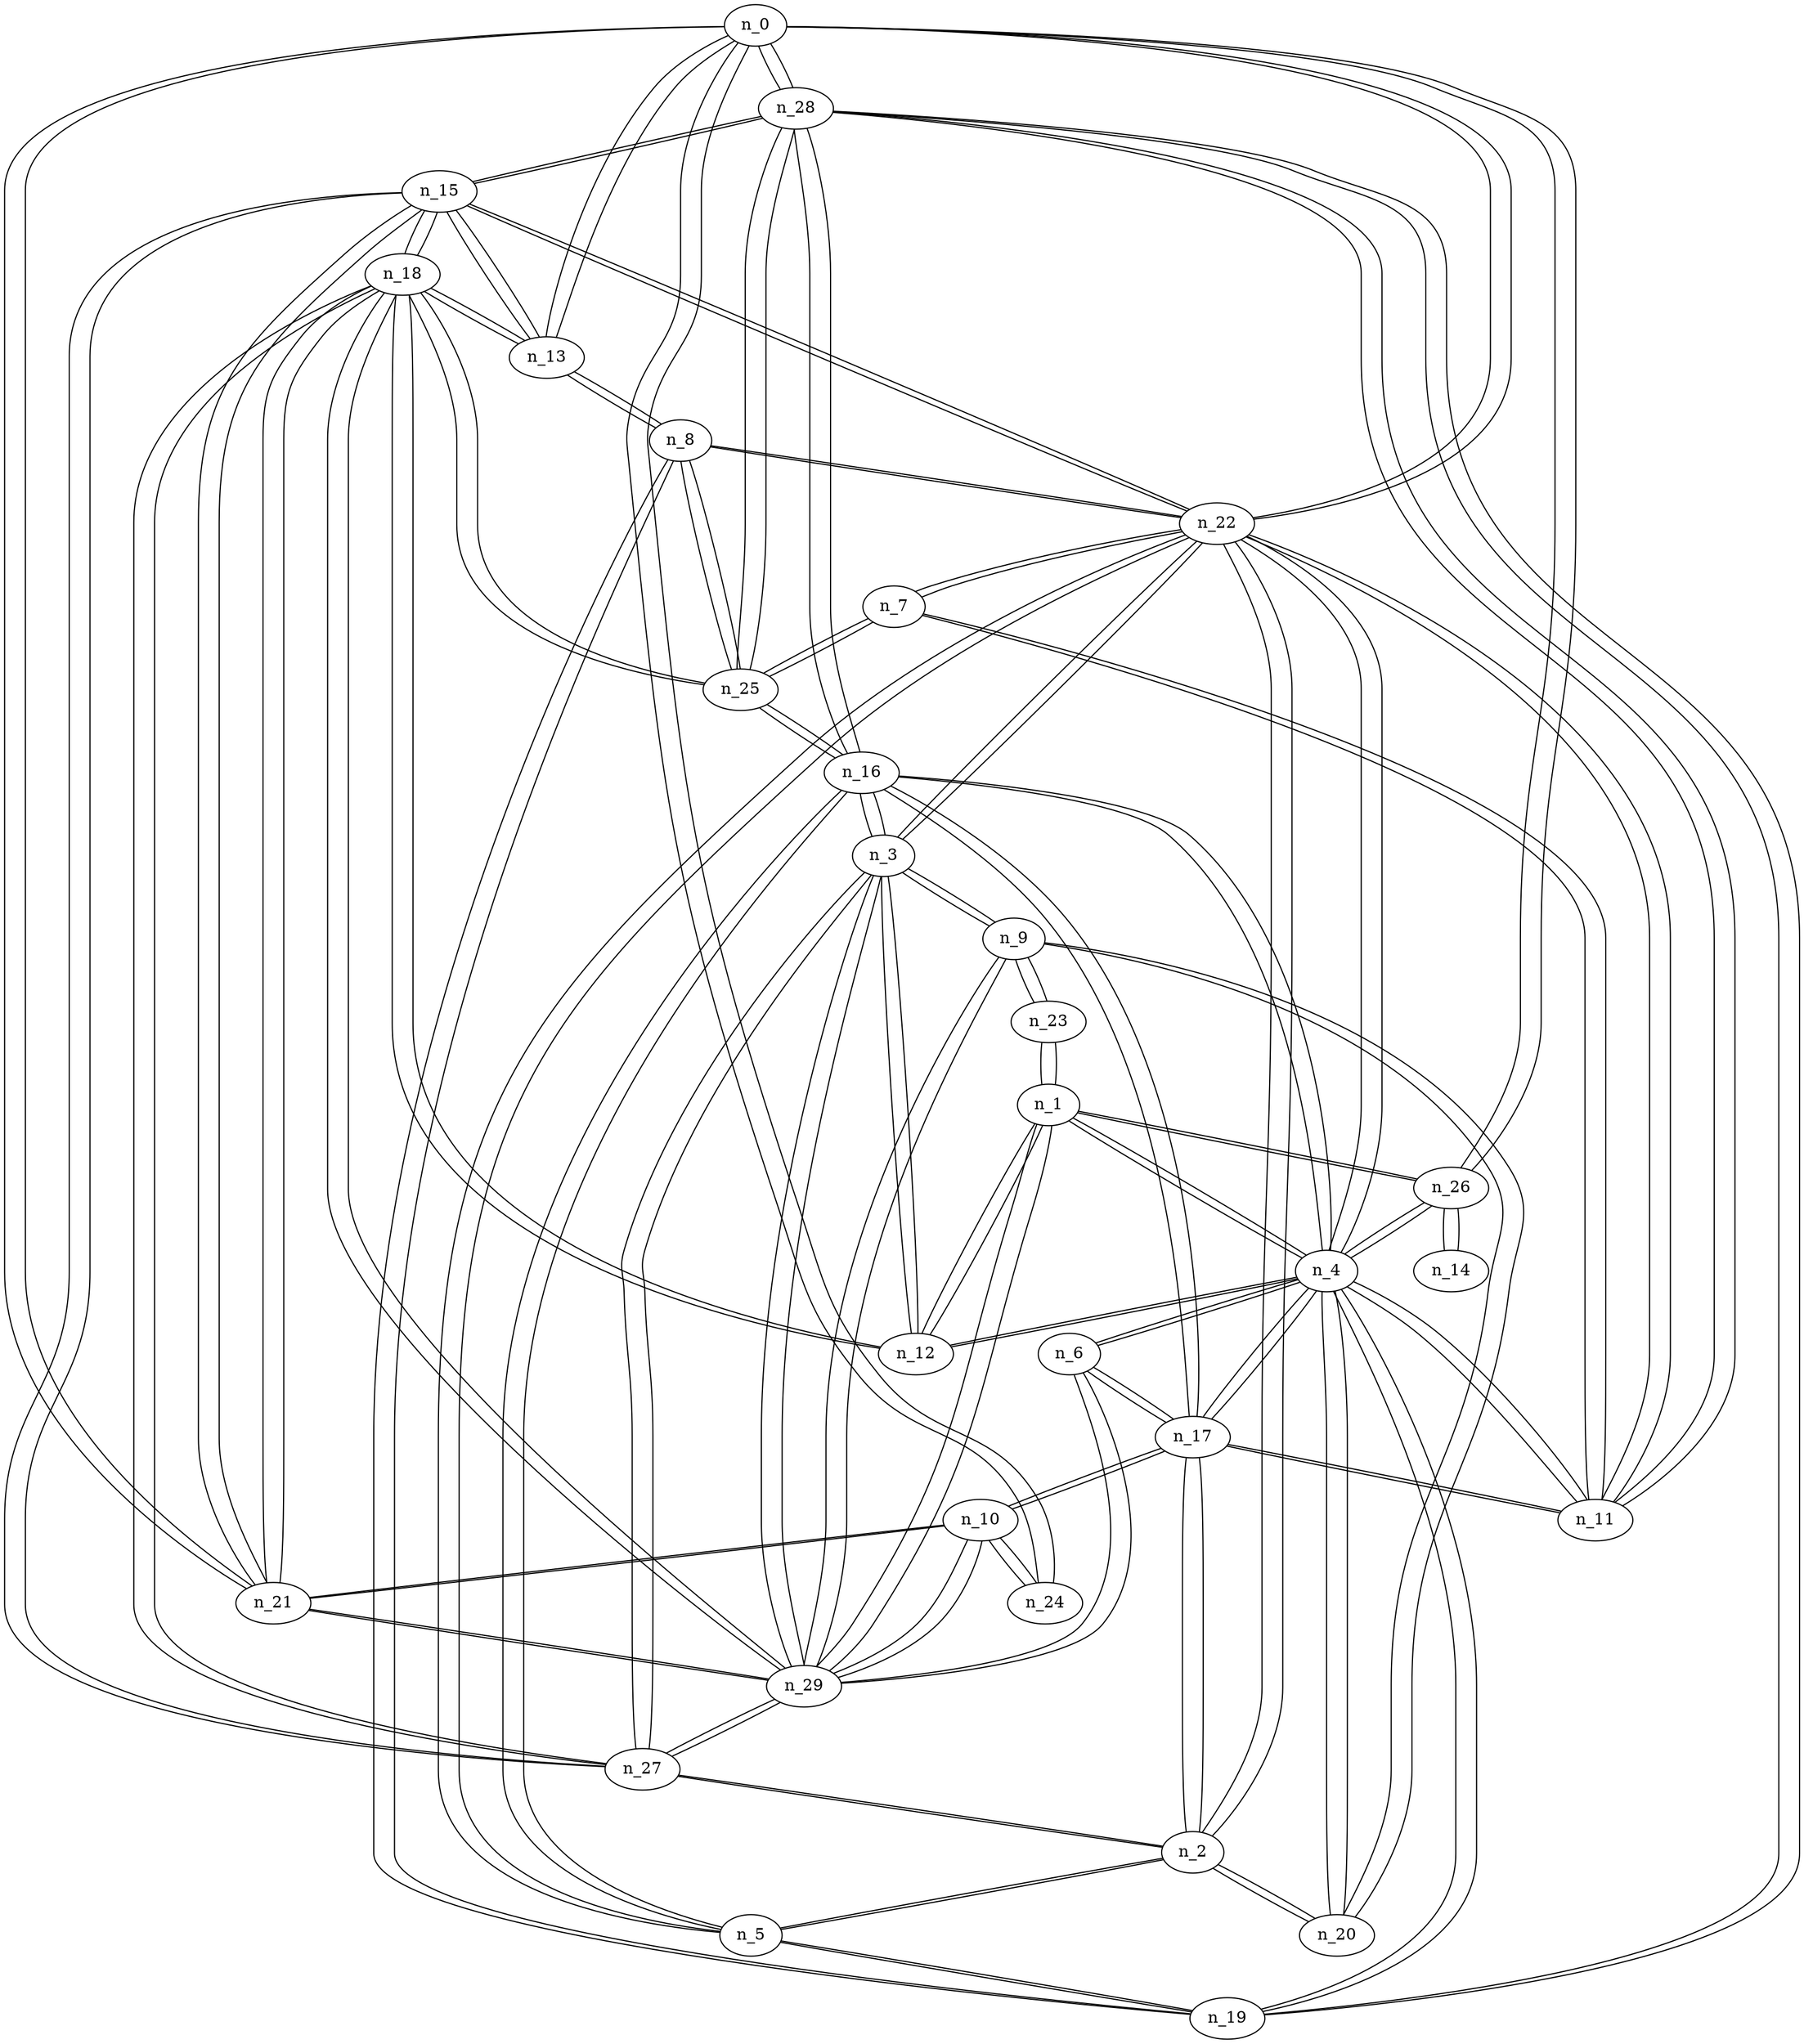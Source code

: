 graph g4 {
n_0--n_28
n_0--n_26
n_0--n_22
n_0--n_13
n_0--n_21
n_0--n_24
n_1--n_12
n_1--n_4
n_1--n_23
n_1--n_26
n_1--n_29
n_2--n_5
n_2--n_27
n_2--n_20
n_2--n_22
n_2--n_17
n_3--n_9
n_3--n_22
n_3--n_29
n_3--n_27
n_3--n_16
n_3--n_12
n_4--n_12
n_4--n_17
n_4--n_22
n_4--n_26
n_4--n_1
n_4--n_19
n_4--n_16
n_4--n_11
n_4--n_6
n_4--n_20
n_5--n_2
n_5--n_16
n_5--n_22
n_5--n_19
n_6--n_17
n_6--n_4
n_6--n_29
n_7--n_22
n_7--n_25
n_7--n_11
n_8--n_25
n_8--n_22
n_8--n_13
n_8--n_19
n_9--n_3
n_9--n_29
n_9--n_20
n_9--n_23
n_10--n_21
n_10--n_17
n_10--n_24
n_10--n_29
n_11--n_28
n_11--n_4
n_11--n_7
n_11--n_17
n_11--n_22
n_12--n_4
n_12--n_1
n_12--n_18
n_12--n_3
n_13--n_0
n_13--n_8
n_13--n_15
n_13--n_18
n_14--n_26
n_15--n_21
n_15--n_22
n_15--n_28
n_15--n_13
n_15--n_27
n_15--n_18
n_16--n_25
n_16--n_28
n_16--n_5
n_16--n_3
n_16--n_4
n_16--n_17
n_17--n_6
n_17--n_10
n_17--n_4
n_17--n_2
n_17--n_11
n_17--n_16
n_18--n_29
n_18--n_25
n_18--n_12
n_18--n_27
n_18--n_13
n_18--n_15
n_18--n_21
n_19--n_4
n_19--n_5
n_19--n_28
n_19--n_8
n_20--n_2
n_20--n_9
n_20--n_4
n_21--n_10
n_21--n_15
n_21--n_29
n_21--n_0
n_21--n_18
n_22--n_8
n_22--n_3
n_22--n_0
n_22--n_7
n_22--n_15
n_22--n_4
n_22--n_5
n_22--n_2
n_22--n_11
n_23--n_1
n_23--n_9
n_24--n_10
n_24--n_0
n_25--n_8
n_25--n_16
n_25--n_7
n_25--n_18
n_25--n_28
n_26--n_14
n_26--n_0
n_26--n_4
n_26--n_1
n_27--n_29
n_27--n_2
n_27--n_3
n_27--n_15
n_27--n_18
n_28--n_0
n_28--n_11
n_28--n_15
n_28--n_16
n_28--n_25
n_28--n_19
n_29--n_18
n_29--n_27
n_29--n_10
n_29--n_3
n_29--n_9
n_29--n_21
n_29--n_1
n_29--n_6
}